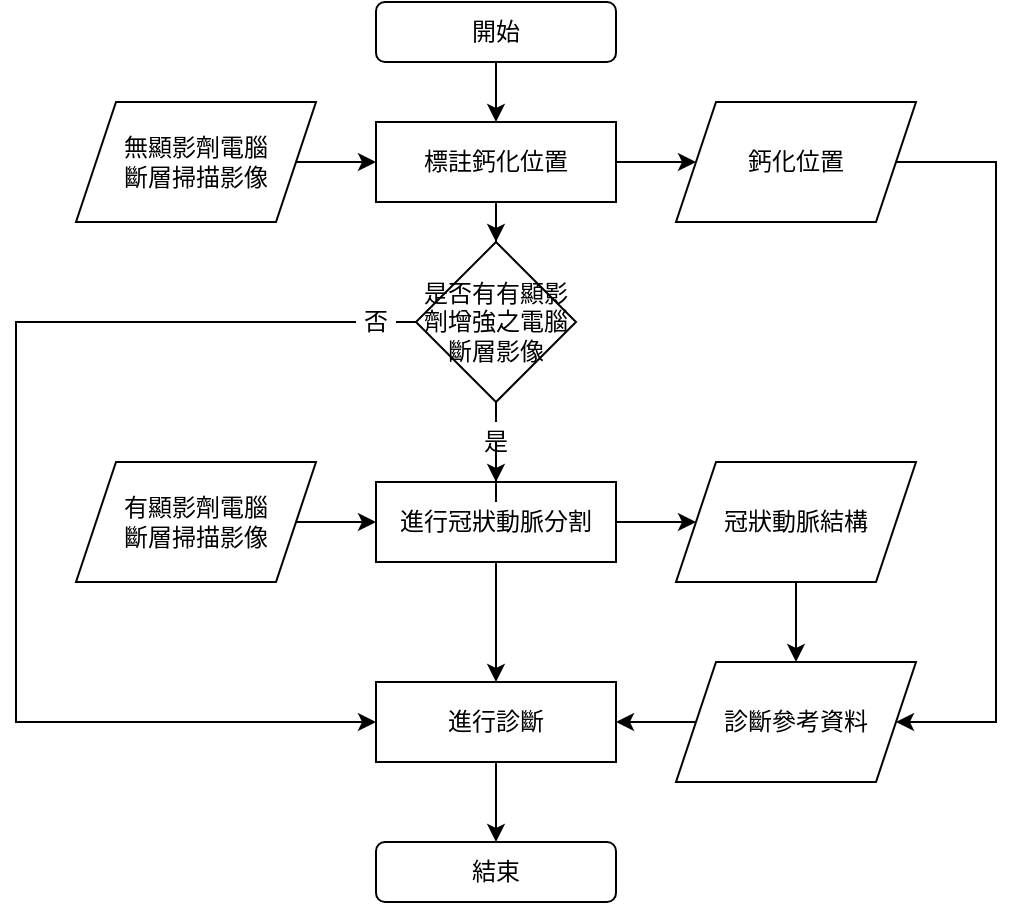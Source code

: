 <mxfile version="14.9.5" type="device"><diagram id="C5RBs43oDa-KdzZeNtuy" name="Page-1"><mxGraphModel dx="1422" dy="738" grid="1" gridSize="10" guides="1" tooltips="1" connect="1" arrows="1" fold="1" page="1" pageScale="1" pageWidth="827" pageHeight="1169" math="0" shadow="0"><root><mxCell id="WIyWlLk6GJQsqaUBKTNV-0"/><mxCell id="WIyWlLk6GJQsqaUBKTNV-1" parent="WIyWlLk6GJQsqaUBKTNV-0"/><mxCell id="LBoECPN1NZA7rX5hV-G7-19" style="edgeStyle=orthogonalEdgeStyle;rounded=0;orthogonalLoop=1;jettySize=auto;html=1;exitX=0.5;exitY=1;exitDx=0;exitDy=0;entryX=0.5;entryY=0;entryDx=0;entryDy=0;" parent="WIyWlLk6GJQsqaUBKTNV-1" source="LBoECPN1NZA7rX5hV-G7-10" target="LBoECPN1NZA7rX5hV-G7-13" edge="1"><mxGeometry relative="1" as="geometry"/></mxCell><mxCell id="LBoECPN1NZA7rX5hV-G7-10" value="開始" style="rounded=1;whiteSpace=wrap;html=1;" parent="WIyWlLk6GJQsqaUBKTNV-1" vertex="1"><mxGeometry x="290" y="70" width="120" height="30" as="geometry"/></mxCell><mxCell id="LBoECPN1NZA7rX5hV-G7-20" style="edgeStyle=orthogonalEdgeStyle;rounded=0;orthogonalLoop=1;jettySize=auto;html=1;exitX=0.5;exitY=1;exitDx=0;exitDy=0;" parent="WIyWlLk6GJQsqaUBKTNV-1" source="LBoECPN1NZA7rX5hV-G7-13" target="LBoECPN1NZA7rX5hV-G7-26" edge="1"><mxGeometry relative="1" as="geometry"><mxPoint x="350" y="210" as="targetPoint"/></mxGeometry></mxCell><mxCell id="LBoECPN1NZA7rX5hV-G7-51" style="edgeStyle=orthogonalEdgeStyle;rounded=0;orthogonalLoop=1;jettySize=auto;html=1;entryX=0;entryY=0.5;entryDx=0;entryDy=0;fontFamily=Helvetica;" parent="WIyWlLk6GJQsqaUBKTNV-1" source="LBoECPN1NZA7rX5hV-G7-13" target="LBoECPN1NZA7rX5hV-G7-50" edge="1"><mxGeometry relative="1" as="geometry"/></mxCell><mxCell id="LBoECPN1NZA7rX5hV-G7-13" value="標註鈣化位置" style="rounded=0;whiteSpace=wrap;html=1;" parent="WIyWlLk6GJQsqaUBKTNV-1" vertex="1"><mxGeometry x="290" y="130" width="120" height="40" as="geometry"/></mxCell><mxCell id="LBoECPN1NZA7rX5hV-G7-33" style="edgeStyle=orthogonalEdgeStyle;rounded=0;orthogonalLoop=1;jettySize=auto;html=1;entryX=0.5;entryY=0;entryDx=0;entryDy=0;fontFamily=Helvetica;" parent="WIyWlLk6GJQsqaUBKTNV-1" source="LBoECPN1NZA7rX5hV-G7-15" target="LBoECPN1NZA7rX5hV-G7-28" edge="1"><mxGeometry relative="1" as="geometry"/></mxCell><mxCell id="LBoECPN1NZA7rX5hV-G7-55" style="edgeStyle=orthogonalEdgeStyle;rounded=0;orthogonalLoop=1;jettySize=auto;html=1;fontFamily=Helvetica;" parent="WIyWlLk6GJQsqaUBKTNV-1" source="LBoECPN1NZA7rX5hV-G7-15" target="LBoECPN1NZA7rX5hV-G7-54" edge="1"><mxGeometry relative="1" as="geometry"/></mxCell><mxCell id="LBoECPN1NZA7rX5hV-G7-15" value="進行冠狀動脈分割" style="rounded=0;whiteSpace=wrap;html=1;" parent="WIyWlLk6GJQsqaUBKTNV-1" vertex="1"><mxGeometry x="290" y="310" width="120" height="40" as="geometry"/></mxCell><mxCell id="LBoECPN1NZA7rX5hV-G7-27" style="edgeStyle=orthogonalEdgeStyle;rounded=0;orthogonalLoop=1;jettySize=auto;html=1;entryX=0.5;entryY=0;entryDx=0;entryDy=0;fontFamily=Helvetica;startArrow=none;" parent="WIyWlLk6GJQsqaUBKTNV-1" source="LBoECPN1NZA7rX5hV-G7-31" target="LBoECPN1NZA7rX5hV-G7-15" edge="1"><mxGeometry relative="1" as="geometry"/></mxCell><mxCell id="8AyVTFT7CkvE-BF7SYxC-6" style="edgeStyle=orthogonalEdgeStyle;rounded=0;orthogonalLoop=1;jettySize=auto;html=1;entryX=0;entryY=0.5;entryDx=0;entryDy=0;startArrow=none;" edge="1" parent="WIyWlLk6GJQsqaUBKTNV-1" target="LBoECPN1NZA7rX5hV-G7-28"><mxGeometry relative="1" as="geometry"><mxPoint x="190" y="230" as="sourcePoint"/><Array as="points"><mxPoint x="110" y="230"/><mxPoint x="110" y="430"/></Array></mxGeometry></mxCell><mxCell id="LBoECPN1NZA7rX5hV-G7-26" value="是否有有顯影劑增強之電腦斷層影像" style="rhombus;whiteSpace=wrap;html=1;labelBackgroundColor=none;fontFamily=Helvetica;align=center;" parent="WIyWlLk6GJQsqaUBKTNV-1" vertex="1"><mxGeometry x="310" y="190" width="80" height="80" as="geometry"/></mxCell><mxCell id="LBoECPN1NZA7rX5hV-G7-34" style="edgeStyle=orthogonalEdgeStyle;rounded=0;orthogonalLoop=1;jettySize=auto;html=1;entryX=0.5;entryY=0;entryDx=0;entryDy=0;fontFamily=Helvetica;" parent="WIyWlLk6GJQsqaUBKTNV-1" source="LBoECPN1NZA7rX5hV-G7-28" target="LBoECPN1NZA7rX5hV-G7-60" edge="1"><mxGeometry relative="1" as="geometry"><mxPoint x="350" y="440" as="targetPoint"/></mxGeometry></mxCell><mxCell id="LBoECPN1NZA7rX5hV-G7-28" value="進行診斷" style="rounded=0;whiteSpace=wrap;html=1;" parent="WIyWlLk6GJQsqaUBKTNV-1" vertex="1"><mxGeometry x="290" y="410" width="120" height="40" as="geometry"/></mxCell><mxCell id="LBoECPN1NZA7rX5hV-G7-31" value="是" style="text;html=1;strokeColor=none;fillColor=none;align=center;verticalAlign=middle;whiteSpace=wrap;rounded=0;labelBackgroundColor=none;fontFamily=Helvetica;" parent="WIyWlLk6GJQsqaUBKTNV-1" vertex="1"><mxGeometry x="330" y="280" width="40" height="20" as="geometry"/></mxCell><mxCell id="LBoECPN1NZA7rX5hV-G7-32" value="" style="edgeStyle=orthogonalEdgeStyle;rounded=0;orthogonalLoop=1;jettySize=auto;html=1;entryX=0.5;entryY=0;entryDx=0;entryDy=0;fontFamily=Helvetica;endArrow=none;exitX=0.5;exitY=1;exitDx=0;exitDy=0;" parent="WIyWlLk6GJQsqaUBKTNV-1" source="LBoECPN1NZA7rX5hV-G7-26" target="LBoECPN1NZA7rX5hV-G7-31" edge="1"><mxGeometry relative="1" as="geometry"><mxPoint x="350" y="280" as="sourcePoint"/><mxPoint x="350" y="380" as="targetPoint"/></mxGeometry></mxCell><mxCell id="LBoECPN1NZA7rX5hV-G7-49" style="edgeStyle=orthogonalEdgeStyle;rounded=0;orthogonalLoop=1;jettySize=auto;html=1;exitX=1;exitY=0.5;exitDx=0;exitDy=0;entryX=0;entryY=0.5;entryDx=0;entryDy=0;fontFamily=Helvetica;" parent="WIyWlLk6GJQsqaUBKTNV-1" source="LBoECPN1NZA7rX5hV-G7-48" target="LBoECPN1NZA7rX5hV-G7-13" edge="1"><mxGeometry relative="1" as="geometry"/></mxCell><mxCell id="LBoECPN1NZA7rX5hV-G7-48" value="無顯影劑電腦&lt;br&gt;斷層掃描影像" style="shape=parallelogram;perimeter=parallelogramPerimeter;whiteSpace=wrap;html=1;fixedSize=1;labelBackgroundColor=none;fontFamily=Helvetica;align=center;" parent="WIyWlLk6GJQsqaUBKTNV-1" vertex="1"><mxGeometry x="140" y="120" width="120" height="60" as="geometry"/></mxCell><mxCell id="8AyVTFT7CkvE-BF7SYxC-26" style="edgeStyle=orthogonalEdgeStyle;rounded=0;orthogonalLoop=1;jettySize=auto;html=1;entryX=1;entryY=0.5;entryDx=0;entryDy=0;" edge="1" parent="WIyWlLk6GJQsqaUBKTNV-1" source="LBoECPN1NZA7rX5hV-G7-50" target="8AyVTFT7CkvE-BF7SYxC-2"><mxGeometry relative="1" as="geometry"><Array as="points"><mxPoint x="600" y="150"/><mxPoint x="600" y="430"/></Array></mxGeometry></mxCell><mxCell id="LBoECPN1NZA7rX5hV-G7-50" value="鈣化位置" style="shape=parallelogram;perimeter=parallelogramPerimeter;whiteSpace=wrap;html=1;fixedSize=1;labelBackgroundColor=none;fontFamily=Helvetica;align=center;" parent="WIyWlLk6GJQsqaUBKTNV-1" vertex="1"><mxGeometry x="440" y="120" width="120" height="60" as="geometry"/></mxCell><mxCell id="LBoECPN1NZA7rX5hV-G7-53" style="edgeStyle=orthogonalEdgeStyle;rounded=0;orthogonalLoop=1;jettySize=auto;html=1;entryX=0;entryY=0.5;entryDx=0;entryDy=0;fontFamily=Helvetica;" parent="WIyWlLk6GJQsqaUBKTNV-1" source="LBoECPN1NZA7rX5hV-G7-52" target="LBoECPN1NZA7rX5hV-G7-15" edge="1"><mxGeometry relative="1" as="geometry"/></mxCell><mxCell id="LBoECPN1NZA7rX5hV-G7-52" value="有顯影劑電腦&lt;br&gt;斷層掃描影像" style="shape=parallelogram;perimeter=parallelogramPerimeter;whiteSpace=wrap;html=1;fixedSize=1;labelBackgroundColor=none;fontFamily=Helvetica;align=center;" parent="WIyWlLk6GJQsqaUBKTNV-1" vertex="1"><mxGeometry x="140" y="300" width="120" height="60" as="geometry"/></mxCell><mxCell id="8AyVTFT7CkvE-BF7SYxC-25" style="edgeStyle=orthogonalEdgeStyle;rounded=0;orthogonalLoop=1;jettySize=auto;html=1;" edge="1" parent="WIyWlLk6GJQsqaUBKTNV-1" source="LBoECPN1NZA7rX5hV-G7-54" target="8AyVTFT7CkvE-BF7SYxC-2"><mxGeometry relative="1" as="geometry"/></mxCell><mxCell id="LBoECPN1NZA7rX5hV-G7-54" value="冠狀動脈結構" style="shape=parallelogram;perimeter=parallelogramPerimeter;whiteSpace=wrap;html=1;fixedSize=1;labelBackgroundColor=none;fontFamily=Helvetica;align=center;" parent="WIyWlLk6GJQsqaUBKTNV-1" vertex="1"><mxGeometry x="440" y="300" width="120" height="60" as="geometry"/></mxCell><mxCell id="LBoECPN1NZA7rX5hV-G7-60" value="結束" style="rounded=1;whiteSpace=wrap;html=1;" parent="WIyWlLk6GJQsqaUBKTNV-1" vertex="1"><mxGeometry x="290" y="490" width="120" height="30" as="geometry"/></mxCell><mxCell id="8AyVTFT7CkvE-BF7SYxC-5" style="edgeStyle=orthogonalEdgeStyle;rounded=0;orthogonalLoop=1;jettySize=auto;html=1;entryX=1;entryY=0.5;entryDx=0;entryDy=0;" edge="1" parent="WIyWlLk6GJQsqaUBKTNV-1" source="8AyVTFT7CkvE-BF7SYxC-2" target="LBoECPN1NZA7rX5hV-G7-28"><mxGeometry relative="1" as="geometry"/></mxCell><mxCell id="8AyVTFT7CkvE-BF7SYxC-2" value="診斷參考資料" style="shape=parallelogram;perimeter=parallelogramPerimeter;whiteSpace=wrap;html=1;fixedSize=1;" vertex="1" parent="WIyWlLk6GJQsqaUBKTNV-1"><mxGeometry x="440" y="400" width="120" height="60" as="geometry"/></mxCell><mxCell id="8AyVTFT7CkvE-BF7SYxC-8" value="" style="edgeStyle=orthogonalEdgeStyle;rounded=0;orthogonalLoop=1;jettySize=auto;html=1;entryX=0;entryY=0.5;entryDx=0;entryDy=0;endArrow=none;startArrow=none;" edge="1" parent="WIyWlLk6GJQsqaUBKTNV-1" source="8AyVTFT7CkvE-BF7SYxC-13"><mxGeometry relative="1" as="geometry"><mxPoint x="310" y="230" as="sourcePoint"/><mxPoint x="190" y="230" as="targetPoint"/><Array as="points"/></mxGeometry></mxCell><mxCell id="8AyVTFT7CkvE-BF7SYxC-13" value="否" style="text;html=1;strokeColor=none;fillColor=none;align=center;verticalAlign=middle;whiteSpace=wrap;rounded=0;" vertex="1" parent="WIyWlLk6GJQsqaUBKTNV-1"><mxGeometry x="280" y="220" width="20" height="20" as="geometry"/></mxCell><mxCell id="8AyVTFT7CkvE-BF7SYxC-17" value="" style="endArrow=none;html=1;entryX=0;entryY=0.5;entryDx=0;entryDy=0;exitX=1;exitY=0.5;exitDx=0;exitDy=0;" edge="1" parent="WIyWlLk6GJQsqaUBKTNV-1" source="8AyVTFT7CkvE-BF7SYxC-13" target="LBoECPN1NZA7rX5hV-G7-26"><mxGeometry width="50" height="50" relative="1" as="geometry"><mxPoint x="240" y="300" as="sourcePoint"/><mxPoint x="290" y="250" as="targetPoint"/></mxGeometry></mxCell></root></mxGraphModel></diagram></mxfile>